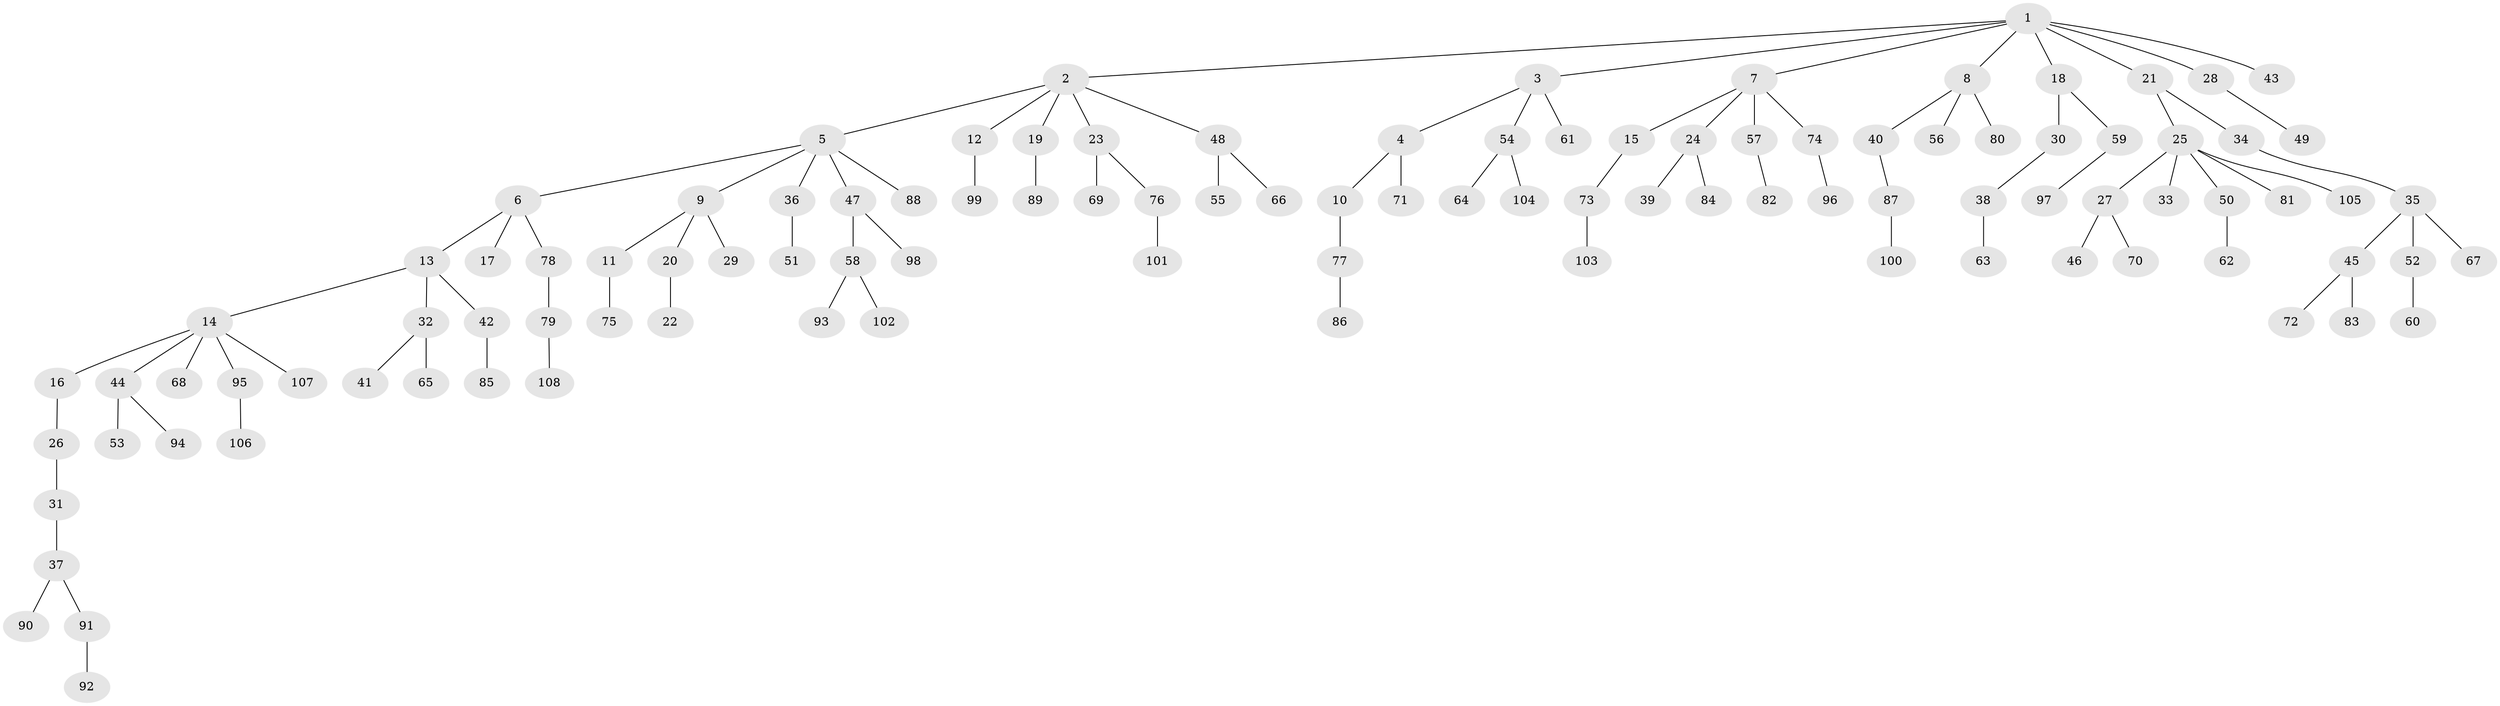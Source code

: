 // Generated by graph-tools (version 1.1) at 2025/26/03/09/25 03:26:32]
// undirected, 108 vertices, 107 edges
graph export_dot {
graph [start="1"]
  node [color=gray90,style=filled];
  1;
  2;
  3;
  4;
  5;
  6;
  7;
  8;
  9;
  10;
  11;
  12;
  13;
  14;
  15;
  16;
  17;
  18;
  19;
  20;
  21;
  22;
  23;
  24;
  25;
  26;
  27;
  28;
  29;
  30;
  31;
  32;
  33;
  34;
  35;
  36;
  37;
  38;
  39;
  40;
  41;
  42;
  43;
  44;
  45;
  46;
  47;
  48;
  49;
  50;
  51;
  52;
  53;
  54;
  55;
  56;
  57;
  58;
  59;
  60;
  61;
  62;
  63;
  64;
  65;
  66;
  67;
  68;
  69;
  70;
  71;
  72;
  73;
  74;
  75;
  76;
  77;
  78;
  79;
  80;
  81;
  82;
  83;
  84;
  85;
  86;
  87;
  88;
  89;
  90;
  91;
  92;
  93;
  94;
  95;
  96;
  97;
  98;
  99;
  100;
  101;
  102;
  103;
  104;
  105;
  106;
  107;
  108;
  1 -- 2;
  1 -- 3;
  1 -- 7;
  1 -- 8;
  1 -- 18;
  1 -- 21;
  1 -- 28;
  1 -- 43;
  2 -- 5;
  2 -- 12;
  2 -- 19;
  2 -- 23;
  2 -- 48;
  3 -- 4;
  3 -- 54;
  3 -- 61;
  4 -- 10;
  4 -- 71;
  5 -- 6;
  5 -- 9;
  5 -- 36;
  5 -- 47;
  5 -- 88;
  6 -- 13;
  6 -- 17;
  6 -- 78;
  7 -- 15;
  7 -- 24;
  7 -- 57;
  7 -- 74;
  8 -- 40;
  8 -- 56;
  8 -- 80;
  9 -- 11;
  9 -- 20;
  9 -- 29;
  10 -- 77;
  11 -- 75;
  12 -- 99;
  13 -- 14;
  13 -- 32;
  13 -- 42;
  14 -- 16;
  14 -- 44;
  14 -- 68;
  14 -- 95;
  14 -- 107;
  15 -- 73;
  16 -- 26;
  18 -- 30;
  18 -- 59;
  19 -- 89;
  20 -- 22;
  21 -- 25;
  21 -- 34;
  23 -- 69;
  23 -- 76;
  24 -- 39;
  24 -- 84;
  25 -- 27;
  25 -- 33;
  25 -- 50;
  25 -- 81;
  25 -- 105;
  26 -- 31;
  27 -- 46;
  27 -- 70;
  28 -- 49;
  30 -- 38;
  31 -- 37;
  32 -- 41;
  32 -- 65;
  34 -- 35;
  35 -- 45;
  35 -- 52;
  35 -- 67;
  36 -- 51;
  37 -- 90;
  37 -- 91;
  38 -- 63;
  40 -- 87;
  42 -- 85;
  44 -- 53;
  44 -- 94;
  45 -- 72;
  45 -- 83;
  47 -- 58;
  47 -- 98;
  48 -- 55;
  48 -- 66;
  50 -- 62;
  52 -- 60;
  54 -- 64;
  54 -- 104;
  57 -- 82;
  58 -- 93;
  58 -- 102;
  59 -- 97;
  73 -- 103;
  74 -- 96;
  76 -- 101;
  77 -- 86;
  78 -- 79;
  79 -- 108;
  87 -- 100;
  91 -- 92;
  95 -- 106;
}
